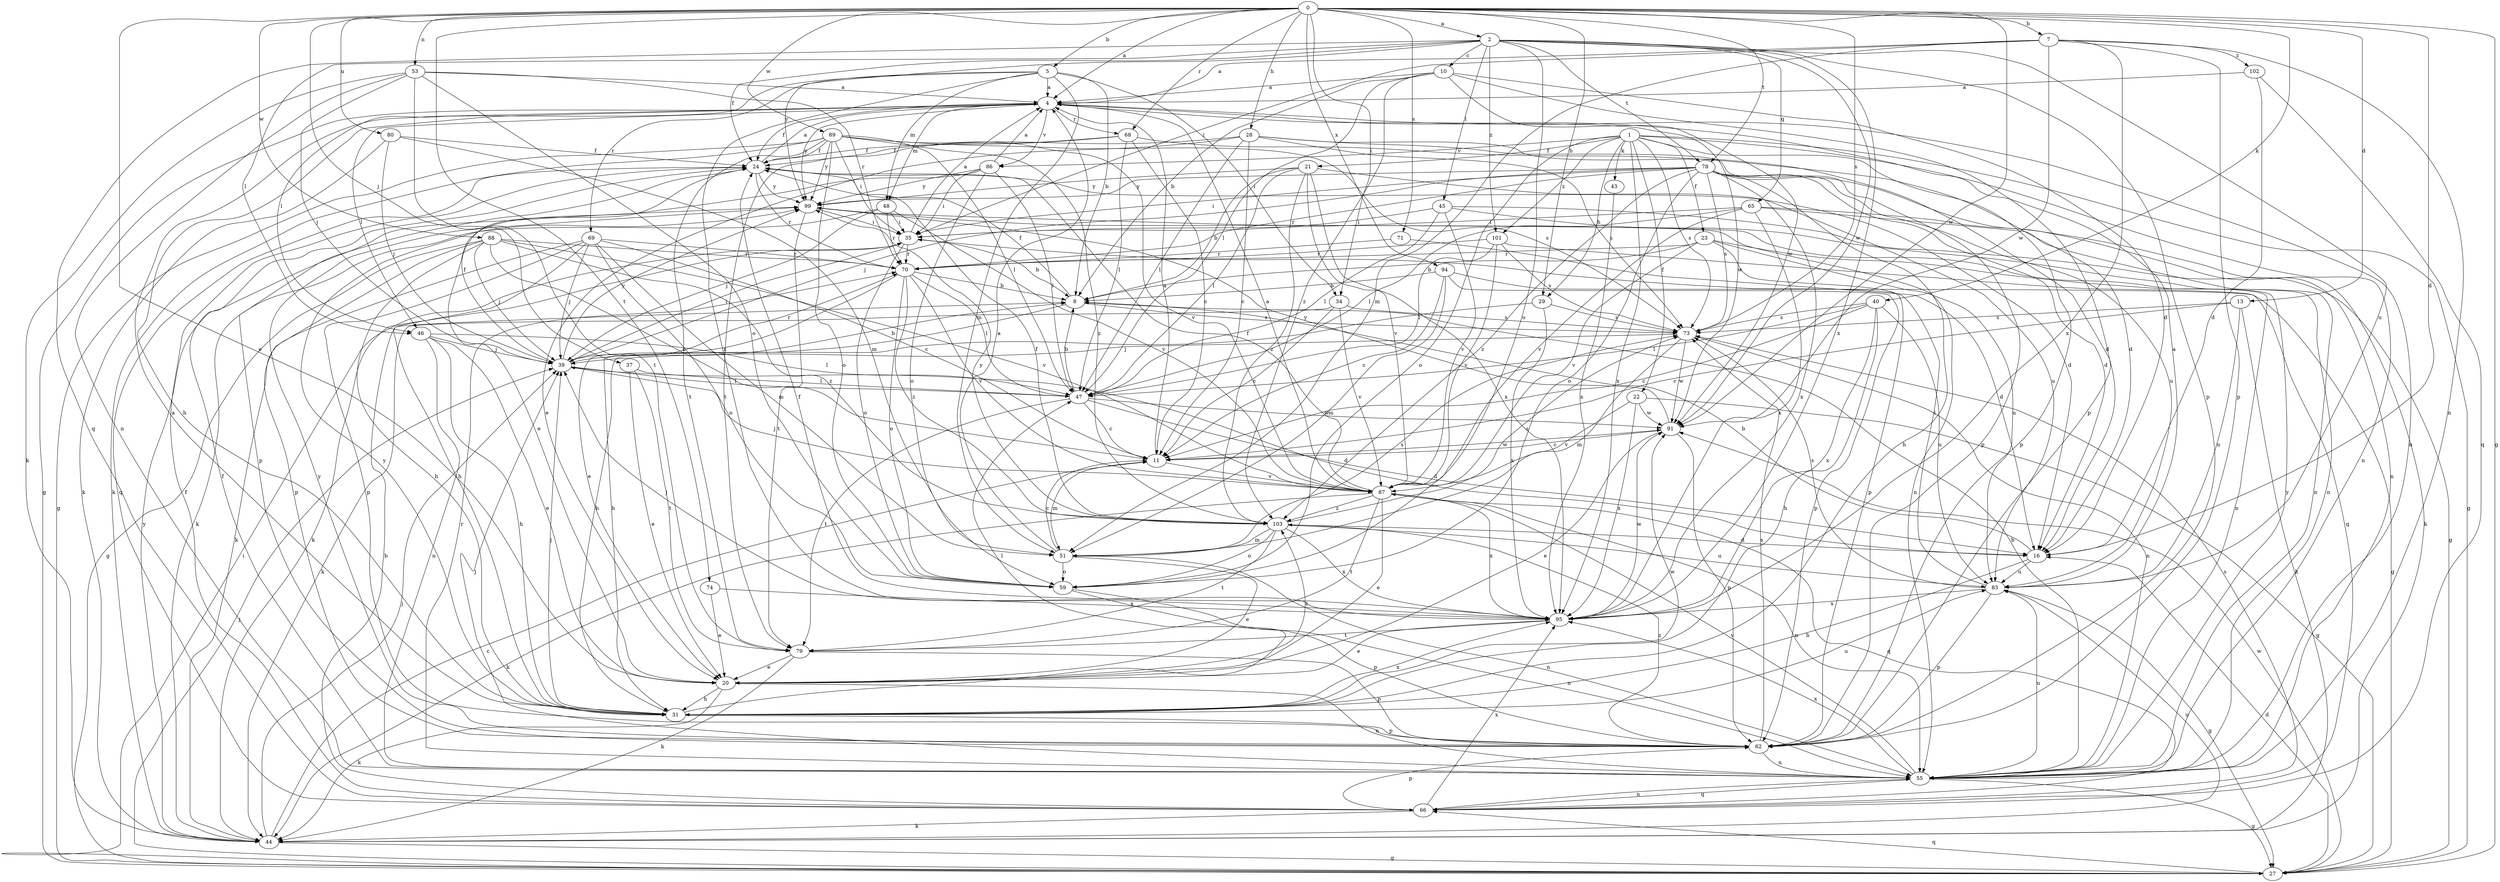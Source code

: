 strict digraph  {
0;
1;
2;
4;
5;
7;
8;
10;
11;
13;
16;
20;
21;
22;
23;
24;
27;
28;
29;
31;
34;
35;
37;
39;
40;
43;
44;
45;
46;
47;
48;
51;
53;
55;
59;
62;
65;
66;
68;
69;
70;
71;
73;
74;
78;
79;
80;
83;
86;
87;
88;
89;
91;
94;
95;
99;
101;
102;
103;
0 -> 2  [label=a];
0 -> 4  [label=a];
0 -> 5  [label=b];
0 -> 7  [label=b];
0 -> 13  [label=d];
0 -> 16  [label=d];
0 -> 20  [label=e];
0 -> 27  [label=g];
0 -> 28  [label=h];
0 -> 29  [label=h];
0 -> 34  [label=i];
0 -> 37  [label=j];
0 -> 40  [label=k];
0 -> 53  [label=n];
0 -> 68  [label=r];
0 -> 71  [label=s];
0 -> 73  [label=s];
0 -> 74  [label=t];
0 -> 78  [label=t];
0 -> 80  [label=u];
0 -> 88  [label=w];
0 -> 89  [label=w];
0 -> 91  [label=w];
0 -> 94  [label=x];
1 -> 21  [label=f];
1 -> 22  [label=f];
1 -> 23  [label=f];
1 -> 27  [label=g];
1 -> 29  [label=h];
1 -> 43  [label=k];
1 -> 55  [label=n];
1 -> 59  [label=o];
1 -> 62  [label=p];
1 -> 73  [label=s];
1 -> 86  [label=v];
1 -> 95  [label=x];
1 -> 101  [label=z];
2 -> 10  [label=c];
2 -> 24  [label=f];
2 -> 45  [label=l];
2 -> 46  [label=l];
2 -> 59  [label=o];
2 -> 62  [label=p];
2 -> 65  [label=q];
2 -> 66  [label=q];
2 -> 78  [label=t];
2 -> 83  [label=u];
2 -> 91  [label=w];
2 -> 95  [label=x];
2 -> 99  [label=y];
2 -> 101  [label=z];
4 -> 24  [label=f];
4 -> 27  [label=g];
4 -> 31  [label=h];
4 -> 46  [label=l];
4 -> 48  [label=m];
4 -> 55  [label=n];
4 -> 68  [label=r];
4 -> 86  [label=v];
4 -> 91  [label=w];
4 -> 99  [label=y];
5 -> 4  [label=a];
5 -> 8  [label=b];
5 -> 34  [label=i];
5 -> 46  [label=l];
5 -> 48  [label=m];
5 -> 51  [label=m];
5 -> 69  [label=r];
5 -> 95  [label=x];
7 -> 4  [label=a];
7 -> 35  [label=i];
7 -> 51  [label=m];
7 -> 55  [label=n];
7 -> 62  [label=p];
7 -> 91  [label=w];
7 -> 95  [label=x];
7 -> 102  [label=z];
8 -> 24  [label=f];
8 -> 31  [label=h];
8 -> 73  [label=s];
10 -> 4  [label=a];
10 -> 8  [label=b];
10 -> 16  [label=d];
10 -> 47  [label=l];
10 -> 62  [label=p];
10 -> 91  [label=w];
10 -> 103  [label=z];
11 -> 4  [label=a];
11 -> 51  [label=m];
11 -> 87  [label=v];
11 -> 91  [label=w];
13 -> 11  [label=c];
13 -> 44  [label=k];
13 -> 73  [label=s];
13 -> 83  [label=u];
16 -> 8  [label=b];
16 -> 31  [label=h];
16 -> 83  [label=u];
20 -> 31  [label=h];
20 -> 44  [label=k];
20 -> 55  [label=n];
20 -> 103  [label=z];
21 -> 8  [label=b];
21 -> 47  [label=l];
21 -> 83  [label=u];
21 -> 87  [label=v];
21 -> 95  [label=x];
21 -> 99  [label=y];
21 -> 103  [label=z];
22 -> 27  [label=g];
22 -> 87  [label=v];
22 -> 91  [label=w];
22 -> 95  [label=x];
23 -> 8  [label=b];
23 -> 55  [label=n];
23 -> 62  [label=p];
23 -> 70  [label=r];
23 -> 83  [label=u];
23 -> 87  [label=v];
24 -> 4  [label=a];
24 -> 16  [label=d];
24 -> 62  [label=p];
24 -> 66  [label=q];
24 -> 70  [label=r];
24 -> 99  [label=y];
27 -> 16  [label=d];
27 -> 35  [label=i];
27 -> 39  [label=j];
27 -> 66  [label=q];
27 -> 91  [label=w];
28 -> 11  [label=c];
28 -> 16  [label=d];
28 -> 20  [label=e];
28 -> 24  [label=f];
28 -> 47  [label=l];
28 -> 62  [label=p];
28 -> 73  [label=s];
29 -> 31  [label=h];
29 -> 73  [label=s];
29 -> 95  [label=x];
31 -> 4  [label=a];
31 -> 39  [label=j];
31 -> 47  [label=l];
31 -> 62  [label=p];
31 -> 83  [label=u];
31 -> 91  [label=w];
31 -> 95  [label=x];
31 -> 99  [label=y];
34 -> 11  [label=c];
34 -> 44  [label=k];
34 -> 73  [label=s];
34 -> 87  [label=v];
35 -> 4  [label=a];
35 -> 8  [label=b];
35 -> 44  [label=k];
35 -> 59  [label=o];
35 -> 70  [label=r];
37 -> 20  [label=e];
37 -> 47  [label=l];
37 -> 79  [label=t];
39 -> 8  [label=b];
39 -> 16  [label=d];
39 -> 24  [label=f];
39 -> 35  [label=i];
39 -> 47  [label=l];
39 -> 70  [label=r];
39 -> 99  [label=y];
40 -> 11  [label=c];
40 -> 31  [label=h];
40 -> 47  [label=l];
40 -> 73  [label=s];
40 -> 83  [label=u];
40 -> 95  [label=x];
43 -> 95  [label=x];
44 -> 11  [label=c];
44 -> 27  [label=g];
44 -> 39  [label=j];
44 -> 83  [label=u];
44 -> 99  [label=y];
45 -> 27  [label=g];
45 -> 35  [label=i];
45 -> 47  [label=l];
45 -> 55  [label=n];
45 -> 87  [label=v];
46 -> 20  [label=e];
46 -> 31  [label=h];
46 -> 39  [label=j];
46 -> 47  [label=l];
46 -> 55  [label=n];
47 -> 8  [label=b];
47 -> 11  [label=c];
47 -> 16  [label=d];
47 -> 79  [label=t];
47 -> 91  [label=w];
48 -> 35  [label=i];
48 -> 39  [label=j];
48 -> 44  [label=k];
48 -> 70  [label=r];
48 -> 87  [label=v];
51 -> 4  [label=a];
51 -> 11  [label=c];
51 -> 20  [label=e];
51 -> 55  [label=n];
51 -> 59  [label=o];
51 -> 73  [label=s];
53 -> 4  [label=a];
53 -> 39  [label=j];
53 -> 44  [label=k];
53 -> 55  [label=n];
53 -> 59  [label=o];
53 -> 70  [label=r];
53 -> 79  [label=t];
55 -> 8  [label=b];
55 -> 24  [label=f];
55 -> 27  [label=g];
55 -> 39  [label=j];
55 -> 66  [label=q];
55 -> 70  [label=r];
55 -> 83  [label=u];
55 -> 87  [label=v];
55 -> 95  [label=x];
55 -> 99  [label=y];
59 -> 55  [label=n];
59 -> 62  [label=p];
62 -> 55  [label=n];
62 -> 73  [label=s];
62 -> 99  [label=y];
62 -> 103  [label=z];
65 -> 35  [label=i];
65 -> 44  [label=k];
65 -> 47  [label=l];
65 -> 55  [label=n];
65 -> 87  [label=v];
65 -> 95  [label=x];
66 -> 8  [label=b];
66 -> 24  [label=f];
66 -> 44  [label=k];
66 -> 55  [label=n];
66 -> 62  [label=p];
66 -> 73  [label=s];
66 -> 95  [label=x];
68 -> 11  [label=c];
68 -> 16  [label=d];
68 -> 24  [label=f];
68 -> 47  [label=l];
68 -> 79  [label=t];
69 -> 11  [label=c];
69 -> 31  [label=h];
69 -> 39  [label=j];
69 -> 44  [label=k];
69 -> 51  [label=m];
69 -> 59  [label=o];
69 -> 62  [label=p];
69 -> 70  [label=r];
70 -> 8  [label=b];
70 -> 20  [label=e];
70 -> 47  [label=l];
70 -> 59  [label=o];
70 -> 87  [label=v];
70 -> 103  [label=z];
71 -> 16  [label=d];
71 -> 70  [label=r];
73 -> 39  [label=j];
73 -> 51  [label=m];
73 -> 55  [label=n];
73 -> 91  [label=w];
74 -> 20  [label=e];
74 -> 95  [label=x];
78 -> 16  [label=d];
78 -> 31  [label=h];
78 -> 35  [label=i];
78 -> 39  [label=j];
78 -> 55  [label=n];
78 -> 59  [label=o];
78 -> 70  [label=r];
78 -> 73  [label=s];
78 -> 83  [label=u];
78 -> 95  [label=x];
78 -> 99  [label=y];
78 -> 103  [label=z];
79 -> 20  [label=e];
79 -> 44  [label=k];
79 -> 62  [label=p];
80 -> 24  [label=f];
80 -> 39  [label=j];
80 -> 44  [label=k];
80 -> 51  [label=m];
83 -> 4  [label=a];
83 -> 27  [label=g];
83 -> 35  [label=i];
83 -> 62  [label=p];
83 -> 73  [label=s];
83 -> 95  [label=x];
86 -> 4  [label=a];
86 -> 20  [label=e];
86 -> 35  [label=i];
86 -> 47  [label=l];
86 -> 59  [label=o];
86 -> 99  [label=y];
87 -> 4  [label=a];
87 -> 20  [label=e];
87 -> 24  [label=f];
87 -> 39  [label=j];
87 -> 44  [label=k];
87 -> 55  [label=n];
87 -> 66  [label=q];
87 -> 79  [label=t];
87 -> 95  [label=x];
87 -> 103  [label=z];
88 -> 11  [label=c];
88 -> 27  [label=g];
88 -> 31  [label=h];
88 -> 39  [label=j];
88 -> 62  [label=p];
88 -> 70  [label=r];
88 -> 87  [label=v];
88 -> 103  [label=z];
89 -> 24  [label=f];
89 -> 27  [label=g];
89 -> 35  [label=i];
89 -> 44  [label=k];
89 -> 47  [label=l];
89 -> 59  [label=o];
89 -> 73  [label=s];
89 -> 79  [label=t];
89 -> 87  [label=v];
89 -> 99  [label=y];
89 -> 103  [label=z];
91 -> 11  [label=c];
91 -> 20  [label=e];
91 -> 62  [label=p];
91 -> 99  [label=y];
94 -> 8  [label=b];
94 -> 11  [label=c];
94 -> 27  [label=g];
94 -> 51  [label=m];
94 -> 62  [label=p];
95 -> 20  [label=e];
95 -> 24  [label=f];
95 -> 39  [label=j];
95 -> 79  [label=t];
95 -> 91  [label=w];
99 -> 35  [label=i];
99 -> 55  [label=n];
99 -> 79  [label=t];
101 -> 47  [label=l];
101 -> 66  [label=q];
101 -> 70  [label=r];
101 -> 73  [label=s];
101 -> 87  [label=v];
102 -> 4  [label=a];
102 -> 16  [label=d];
102 -> 66  [label=q];
103 -> 16  [label=d];
103 -> 24  [label=f];
103 -> 51  [label=m];
103 -> 59  [label=o];
103 -> 73  [label=s];
103 -> 79  [label=t];
103 -> 83  [label=u];
103 -> 95  [label=x];
103 -> 99  [label=y];
}
